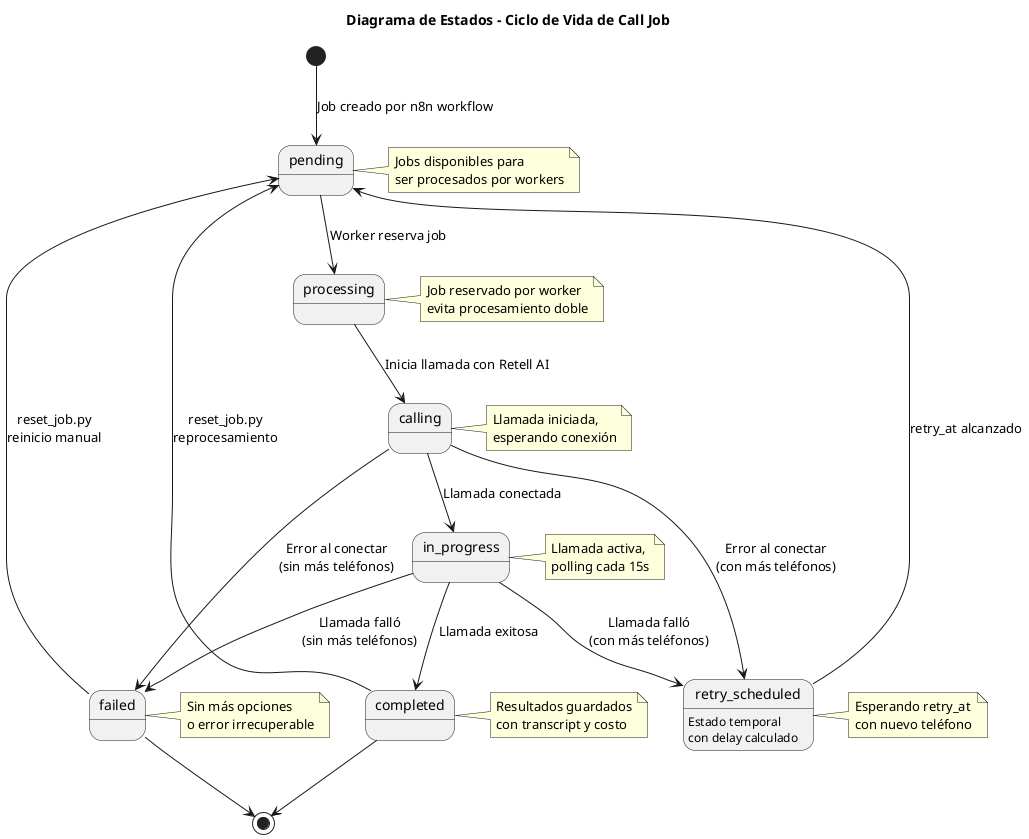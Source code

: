 @startuml StateDiagram
title Diagrama de Estados - Ciclo de Vida de Call Job

[*] --> pending : Job creado por n8n workflow

pending --> processing : Worker reserva job
processing --> calling : Inicia llamada con Retell AI
calling --> in_progress : Llamada conectada

in_progress --> completed : Llamada exitosa
in_progress --> retry_scheduled : Llamada falló\n(con más teléfonos)
in_progress --> failed : Llamada falló\n(sin más teléfonos)
calling --> retry_scheduled : Error al conectar\n(con más teléfonos)
calling --> failed : Error al conectar\n(sin más teléfonos)

retry_scheduled --> pending : retry_at alcanzado
retry_scheduled : Estado temporal\ncon delay calculado

completed --> [*]
failed --> [*]

' Estados especiales para administración
failed --> pending : reset_job.py\nreinicio manual
completed --> pending : reset_job.py\nreprocesamiento

note right of pending : Jobs disponibles para\nser procesados por workers
note right of processing : Job reservado por worker\nevita procesamiento doble
note right of calling : Llamada iniciada,\nesperando conexión
note right of in_progress : Llamada activa,\npolling cada 15s
note right of retry_scheduled : Esperando retry_at\ncon nuevo teléfono
note right of completed : Resultados guardados\ncon transcript y costo
note right of failed : Sin más opciones\no error irrecuperable

@enduml